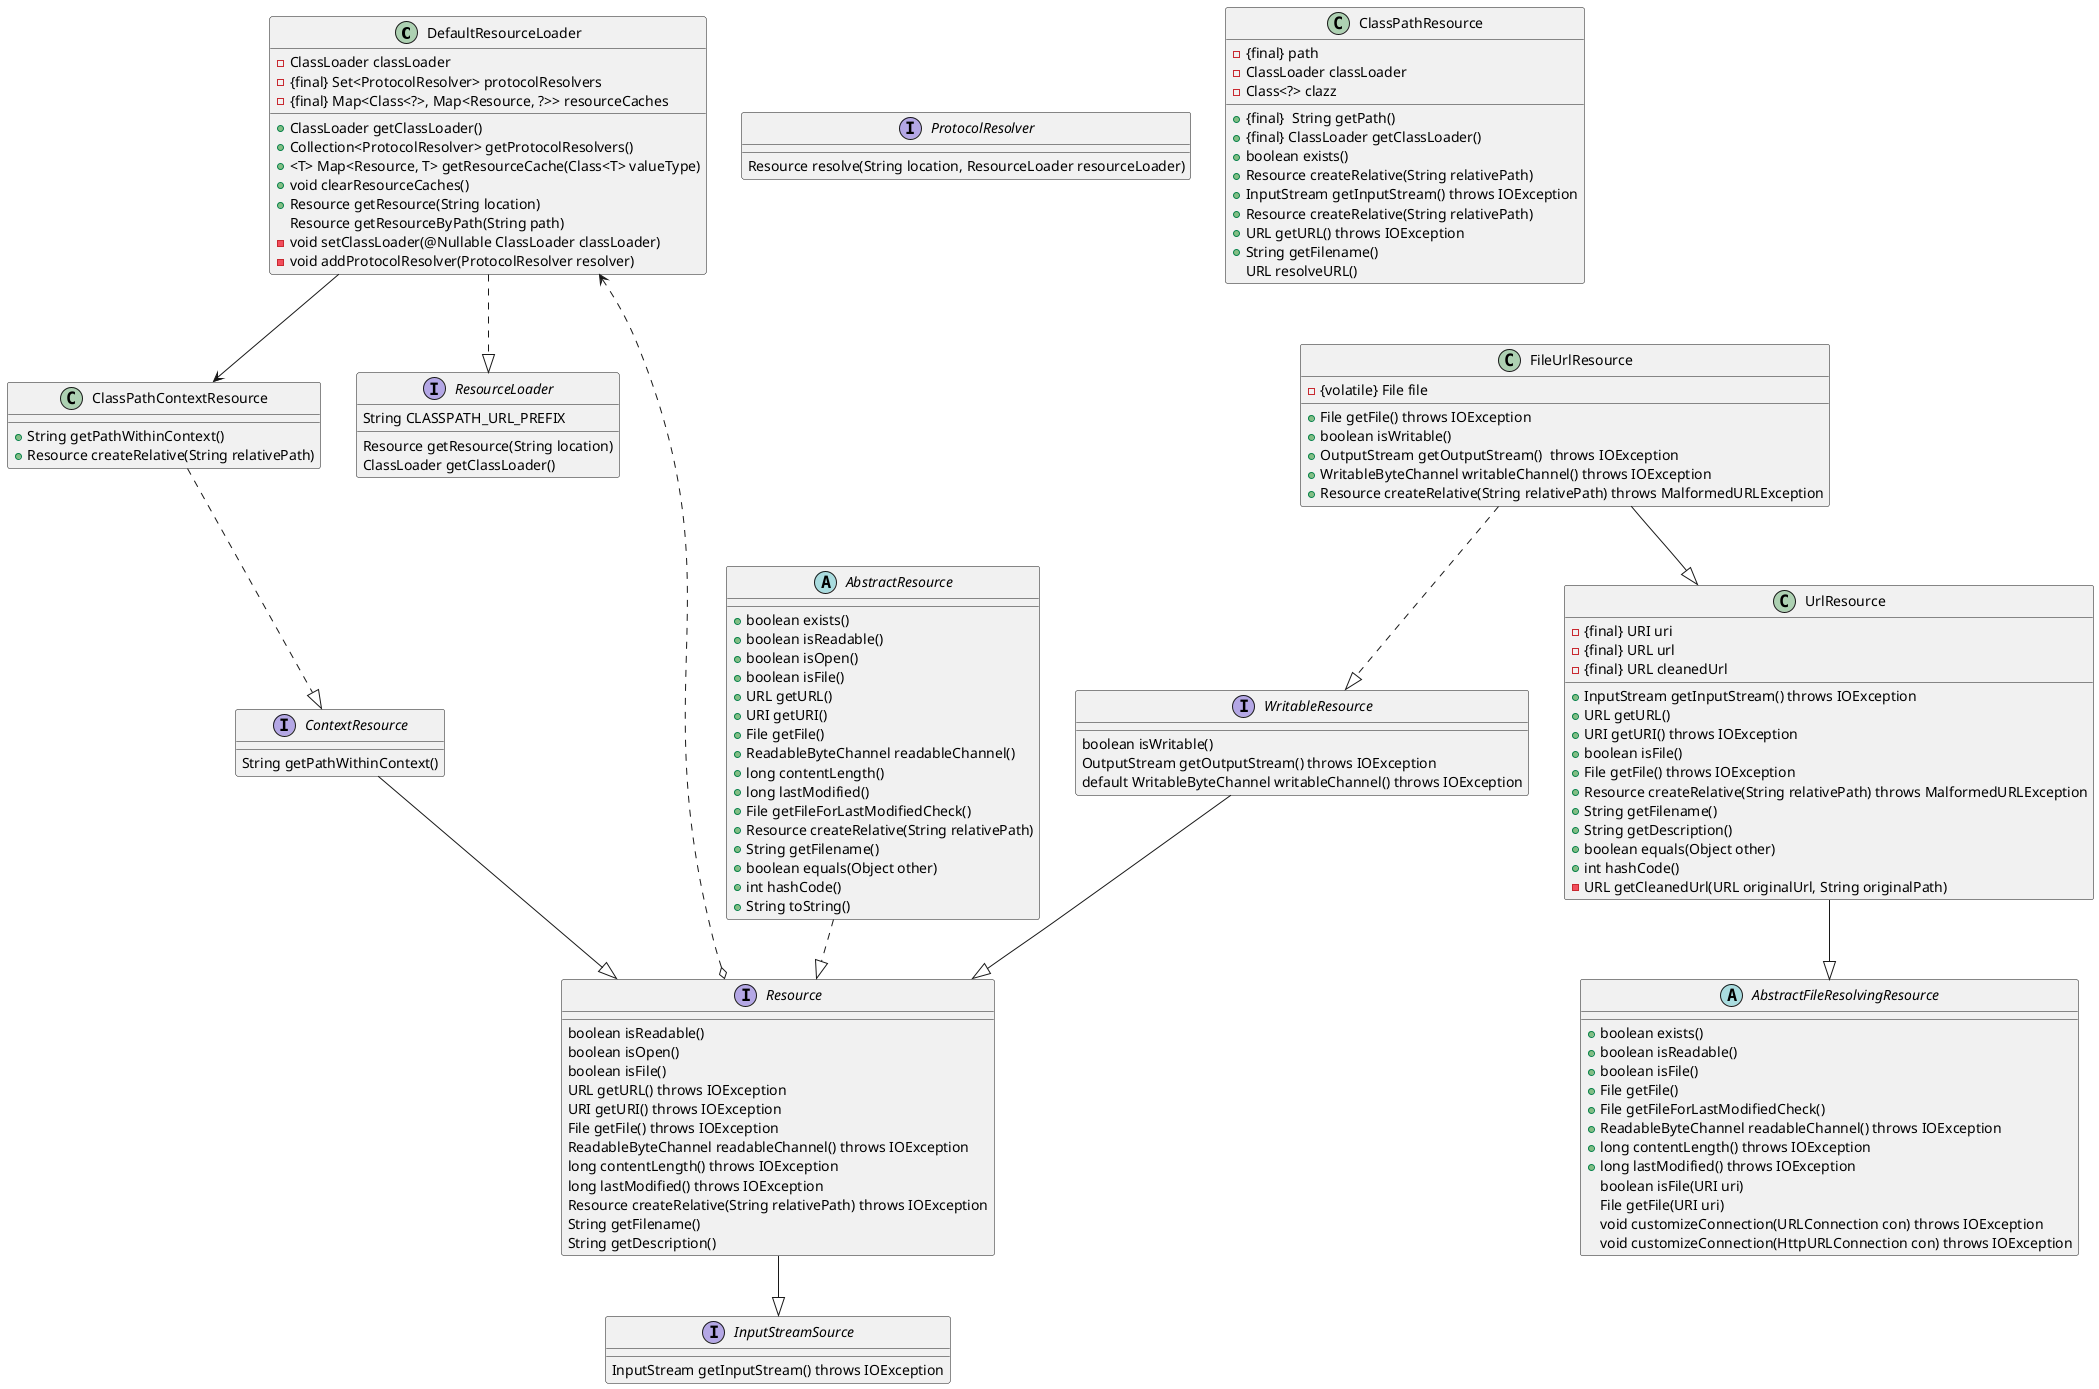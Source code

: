 @startuml
class  DefaultResourceLoader {
    - ClassLoader classLoader
    - {final} Set<ProtocolResolver> protocolResolvers
    - {final} Map<Class<?>, Map<Resource, ?>> resourceCaches
    + ClassLoader getClassLoader()
    + Collection<ProtocolResolver> getProtocolResolvers()
    +  <T> Map<Resource, T> getResourceCache(Class<T> valueType)
    + void clearResourceCaches()
    + Resource getResource(String location)
    Resource getResourceByPath(String path)
    - void setClassLoader(@Nullable ClassLoader classLoader)
    - void addProtocolResolver(ProtocolResolver resolver)
}
class ClassPathContextResource{
  + String getPathWithinContext()
  + Resource createRelative(String relativePath)
}
interface ProtocolResolver{
  Resource resolve(String location, ResourceLoader resourceLoader)
}
abstract class AbstractResource{
   + boolean exists()
   + boolean isReadable()
   + boolean isOpen()
   + boolean isFile()
   + URL getURL()
   + URI getURI()
   + File getFile()
   + ReadableByteChannel readableChannel()
   + long contentLength()
   + long lastModified()
   +  File getFileForLastModifiedCheck()
   + Resource createRelative(String relativePath)
   + String getFilename()
   + boolean equals(Object other)
   + int hashCode()
   + String toString()
}
abstract class AbstractFileResolvingResource{
    + boolean exists()
    + boolean isReadable()
    + boolean isFile()
    + File getFile()
    + File getFileForLastModifiedCheck()
    + ReadableByteChannel readableChannel() throws IOException
    + long contentLength() throws IOException
    + long lastModified() throws IOException
     boolean isFile(URI uri)
     File getFile(URI uri)
     void customizeConnection(URLConnection con) throws IOException
     void customizeConnection(HttpURLConnection con) throws IOException
}
class UrlResource{
       - {final} URI uri
       - {final} URL url
       - {final} URL cleanedUrl
       + InputStream getInputStream() throws IOException
       + URL getURL()
       + URI getURI() throws IOException
       + boolean isFile()
       + File getFile() throws IOException
       + Resource createRelative(String relativePath) throws MalformedURLException
       + String getFilename()
       + String getDescription()
       + boolean equals(Object other)
       + int hashCode()
       - URL getCleanedUrl(URL originalUrl, String originalPath)
}
class FileUrlResource{
    -{volatile} File file
    + File getFile() throws IOException
    + boolean isWritable()
    + OutputStream getOutputStream()  throws IOException
    + WritableByteChannel writableChannel() throws IOException
    + Resource createRelative(String relativePath) throws MalformedURLException
}
class ClassPathResource{
  -{final} path
  - ClassLoader classLoader
  - Class<?> clazz
  + {final}  String getPath()
  + {final} ClassLoader getClassLoader()
  + boolean exists()
  + Resource createRelative(String relativePath)
  + InputStream getInputStream() throws IOException
  + Resource createRelative(String relativePath)
  + URL getURL() throws IOException
  + String getFilename()
    URL resolveURL()
}
interface WritableResource{
   boolean isWritable()
   OutputStream getOutputStream() throws IOException
   default WritableByteChannel writableChannel() throws IOException
}
interface ResourceLoader{
  String CLASSPATH_URL_PREFIX
  Resource getResource(String location)
  ClassLoader getClassLoader()
}
interface Resource{
  boolean isReadable()
  boolean isOpen()
  boolean isFile()
  URL getURL() throws IOException
  URI getURI() throws IOException
  File getFile() throws IOException
  ReadableByteChannel readableChannel() throws IOException
  long contentLength() throws IOException
  long lastModified() throws IOException
  Resource createRelative(String relativePath) throws IOException
  String getFilename()
  String getDescription()
}
interface InputStreamSource{
     InputStream getInputStream() throws IOException
}
interface ContextResource{
  String getPathWithinContext()
}
FileUrlResource --|>UrlResource
FileUrlResource ..|> WritableResource
UrlResource --|>AbstractFileResolvingResource
DefaultResourceLoader ..|>ResourceLoader
DefaultResourceLoader --> ClassPathContextResource
DefaultResourceLoader <..o Resource
Resource --|>InputStreamSource
WritableResource --|>Resource
ClassPathContextResource ..|>ContextResource
ContextResource --|>Resource
AbstractResource ..|>Resource
@enduml